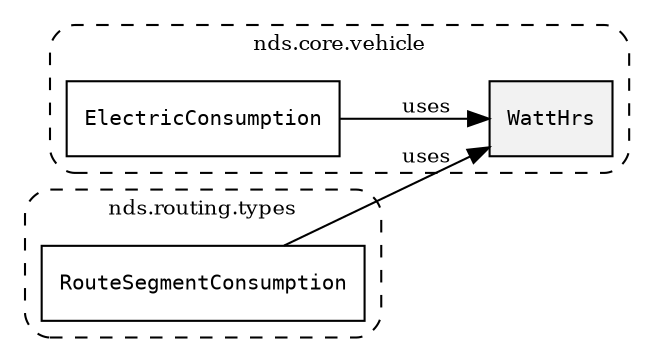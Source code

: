 /**
 * This dot file creates symbol collaboration diagram for WattHrs.
 */
digraph ZSERIO
{
    node [shape=box, fontsize=10];
    rankdir="LR";
    fontsize=10;
    tooltip="WattHrs collaboration diagram";

    subgraph "cluster_nds.core.vehicle"
    {
        style="dashed, rounded";
        label="nds.core.vehicle";
        tooltip="Package nds.core.vehicle";
        href="../../../content/packages/nds.core.vehicle.html#Package-nds-core-vehicle";
        target="_parent";

        "WattHrs" [style="filled", fillcolor="#0000000D", target="_parent", label=<<font face="monospace"><table align="center" border="0" cellspacing="0" cellpadding="0"><tr><td href="../../../content/packages/nds.core.vehicle.html#Subtype-WattHrs" title="Subtype defined in nds.core.vehicle">WattHrs</td></tr></table></font>>];
        "ElectricConsumption" [target="_parent", label=<<font face="monospace"><table align="center" border="0" cellspacing="0" cellpadding="0"><tr><td href="../../../content/packages/nds.core.vehicle.html#Structure-ElectricConsumption" title="Structure defined in nds.core.vehicle">ElectricConsumption</td></tr></table></font>>];
    }

    subgraph "cluster_nds.routing.types"
    {
        style="dashed, rounded";
        label="nds.routing.types";
        tooltip="Package nds.routing.types";
        href="../../../content/packages/nds.routing.types.html#Package-nds-routing-types";
        target="_parent";

        "RouteSegmentConsumption" [target="_parent", label=<<font face="monospace"><table align="center" border="0" cellspacing="0" cellpadding="0"><tr><td href="../../../content/packages/nds.routing.types.html#Structure-RouteSegmentConsumption" title="Structure defined in nds.routing.types">RouteSegmentConsumption</td></tr></table></font>>];
    }

    "ElectricConsumption" -> "WattHrs" [label="uses", fontsize=10];
    "RouteSegmentConsumption" -> "WattHrs" [label="uses", fontsize=10];
}
